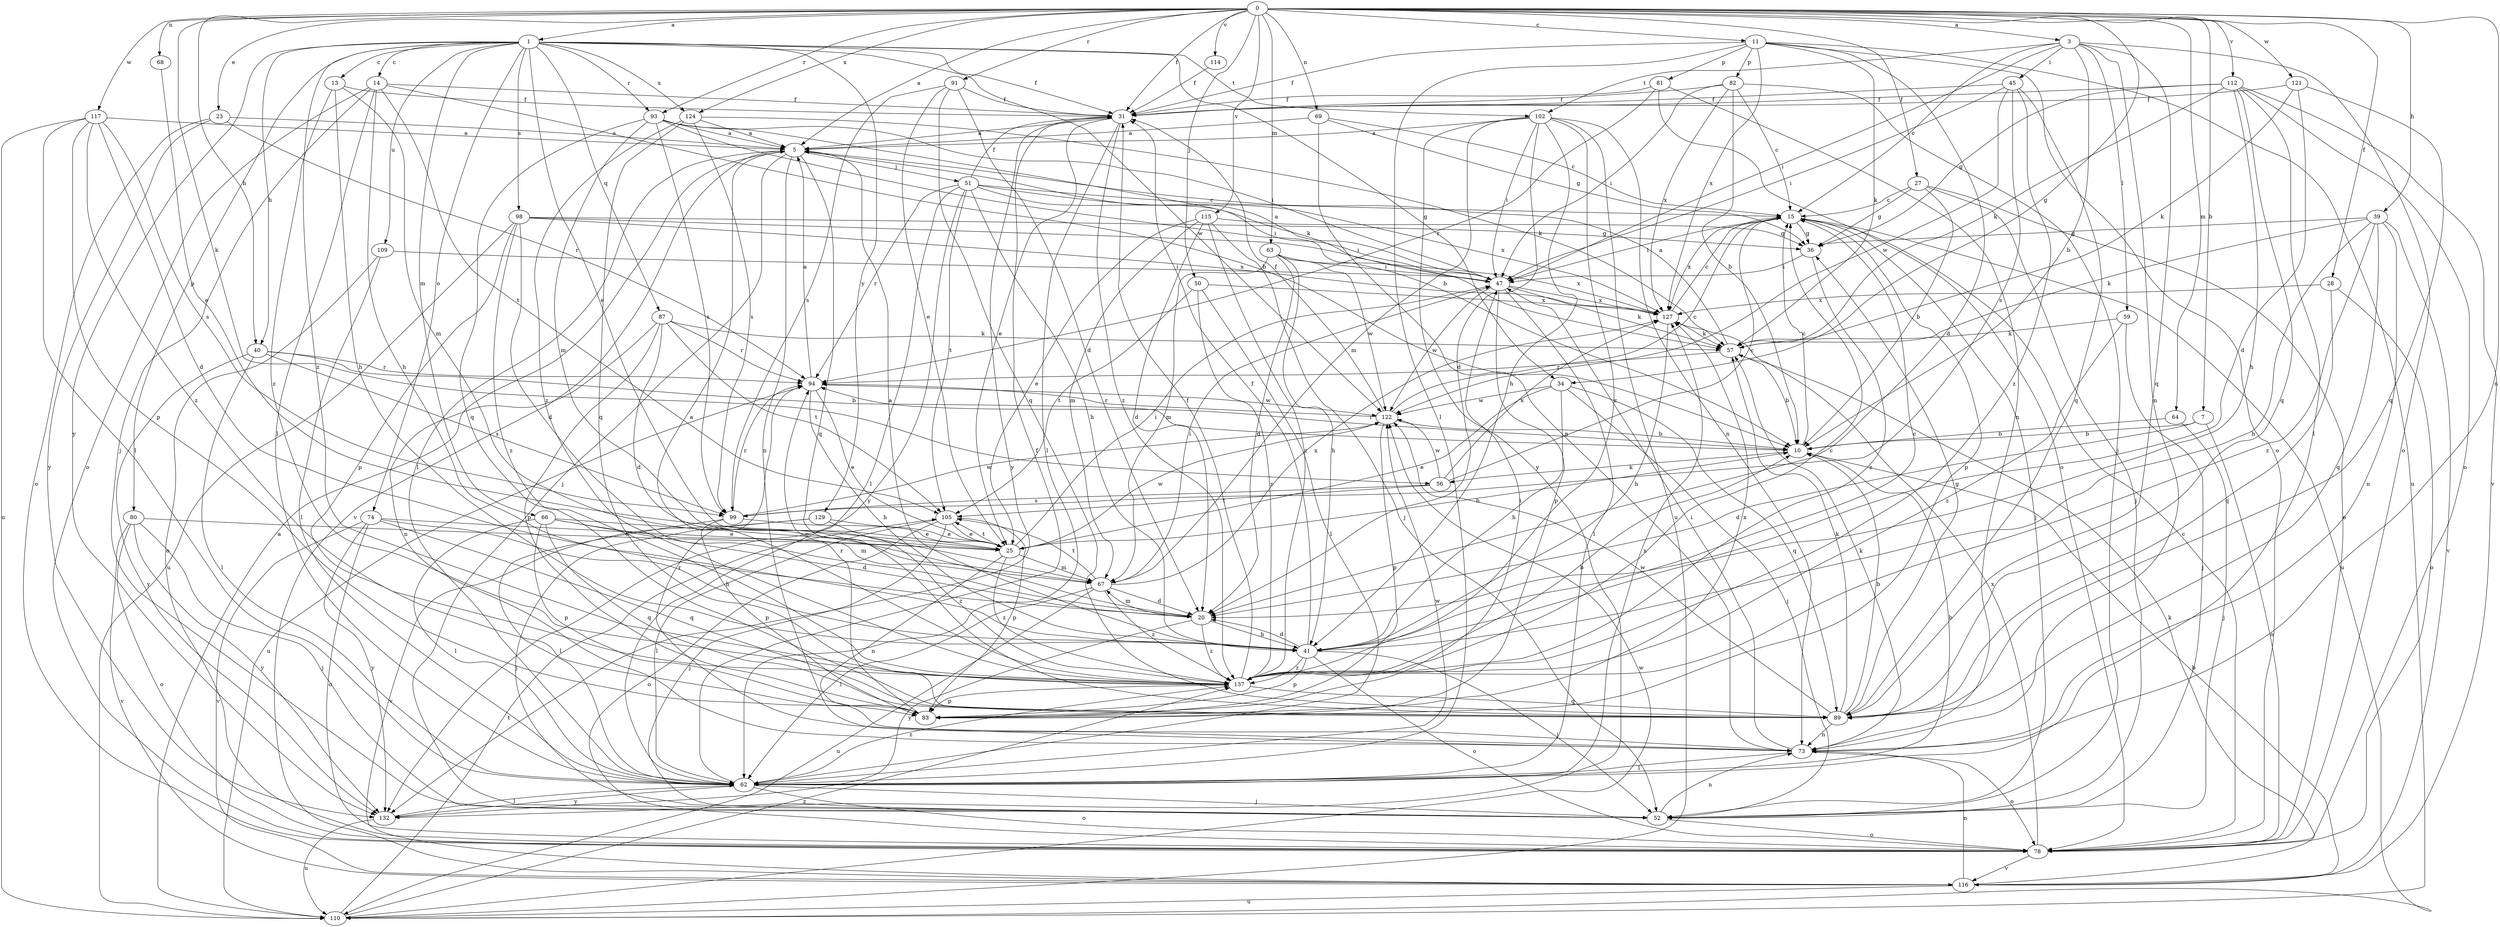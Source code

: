 strict digraph  {
0;
1;
3;
5;
7;
10;
11;
13;
14;
15;
20;
23;
25;
27;
28;
31;
34;
36;
39;
40;
41;
45;
47;
50;
51;
52;
56;
57;
59;
62;
63;
64;
66;
67;
68;
69;
73;
74;
78;
80;
81;
82;
83;
87;
89;
91;
93;
94;
98;
99;
102;
105;
109;
110;
112;
114;
115;
116;
117;
121;
122;
124;
127;
129;
132;
137;
0 -> 1  [label=a];
0 -> 3  [label=a];
0 -> 5  [label=a];
0 -> 7  [label=b];
0 -> 11  [label=c];
0 -> 23  [label=e];
0 -> 27  [label=f];
0 -> 28  [label=f];
0 -> 31  [label=f];
0 -> 34  [label=g];
0 -> 39  [label=h];
0 -> 40  [label=h];
0 -> 50  [label=j];
0 -> 56  [label=k];
0 -> 63  [label=m];
0 -> 64  [label=m];
0 -> 68  [label=n];
0 -> 69  [label=n];
0 -> 73  [label=n];
0 -> 91  [label=r];
0 -> 93  [label=r];
0 -> 112  [label=v];
0 -> 114  [label=v];
0 -> 115  [label=v];
0 -> 117  [label=w];
0 -> 121  [label=w];
0 -> 124  [label=x];
1 -> 13  [label=c];
1 -> 14  [label=c];
1 -> 25  [label=e];
1 -> 31  [label=f];
1 -> 34  [label=g];
1 -> 40  [label=h];
1 -> 66  [label=m];
1 -> 74  [label=o];
1 -> 80  [label=p];
1 -> 87  [label=q];
1 -> 93  [label=r];
1 -> 98  [label=s];
1 -> 102  [label=t];
1 -> 109  [label=u];
1 -> 122  [label=w];
1 -> 124  [label=x];
1 -> 129  [label=y];
1 -> 132  [label=y];
1 -> 137  [label=z];
3 -> 10  [label=b];
3 -> 15  [label=c];
3 -> 45  [label=i];
3 -> 47  [label=i];
3 -> 59  [label=l];
3 -> 73  [label=n];
3 -> 78  [label=o];
3 -> 89  [label=q];
3 -> 102  [label=t];
5 -> 51  [label=j];
5 -> 52  [label=j];
5 -> 62  [label=l];
5 -> 73  [label=n];
5 -> 89  [label=q];
5 -> 116  [label=v];
7 -> 10  [label=b];
7 -> 20  [label=d];
7 -> 78  [label=o];
10 -> 15  [label=c];
10 -> 56  [label=k];
10 -> 94  [label=r];
11 -> 20  [label=d];
11 -> 31  [label=f];
11 -> 57  [label=k];
11 -> 62  [label=l];
11 -> 78  [label=o];
11 -> 81  [label=p];
11 -> 82  [label=p];
11 -> 110  [label=u];
11 -> 127  [label=x];
13 -> 31  [label=f];
13 -> 41  [label=h];
13 -> 67  [label=m];
13 -> 137  [label=z];
14 -> 10  [label=b];
14 -> 31  [label=f];
14 -> 41  [label=h];
14 -> 52  [label=j];
14 -> 62  [label=l];
14 -> 78  [label=o];
14 -> 105  [label=t];
15 -> 36  [label=g];
15 -> 47  [label=i];
15 -> 52  [label=j];
15 -> 83  [label=p];
15 -> 110  [label=u];
15 -> 127  [label=x];
20 -> 41  [label=h];
20 -> 67  [label=m];
20 -> 132  [label=y];
20 -> 137  [label=z];
23 -> 5  [label=a];
23 -> 78  [label=o];
23 -> 94  [label=r];
23 -> 132  [label=y];
25 -> 10  [label=b];
25 -> 47  [label=i];
25 -> 67  [label=m];
25 -> 73  [label=n];
25 -> 105  [label=t];
25 -> 122  [label=w];
25 -> 137  [label=z];
27 -> 10  [label=b];
27 -> 15  [label=c];
27 -> 36  [label=g];
27 -> 52  [label=j];
27 -> 78  [label=o];
28 -> 78  [label=o];
28 -> 89  [label=q];
28 -> 127  [label=x];
31 -> 5  [label=a];
31 -> 25  [label=e];
31 -> 62  [label=l];
31 -> 132  [label=y];
31 -> 137  [label=z];
34 -> 25  [label=e];
34 -> 41  [label=h];
34 -> 52  [label=j];
34 -> 89  [label=q];
34 -> 122  [label=w];
36 -> 47  [label=i];
36 -> 137  [label=z];
39 -> 36  [label=g];
39 -> 41  [label=h];
39 -> 57  [label=k];
39 -> 73  [label=n];
39 -> 89  [label=q];
39 -> 116  [label=v];
39 -> 137  [label=z];
40 -> 10  [label=b];
40 -> 62  [label=l];
40 -> 94  [label=r];
40 -> 99  [label=s];
40 -> 132  [label=y];
41 -> 5  [label=a];
41 -> 15  [label=c];
41 -> 20  [label=d];
41 -> 31  [label=f];
41 -> 52  [label=j];
41 -> 78  [label=o];
41 -> 83  [label=p];
41 -> 137  [label=z];
45 -> 31  [label=f];
45 -> 47  [label=i];
45 -> 89  [label=q];
45 -> 99  [label=s];
45 -> 122  [label=w];
45 -> 137  [label=z];
47 -> 5  [label=a];
47 -> 57  [label=k];
47 -> 62  [label=l];
47 -> 83  [label=p];
47 -> 122  [label=w];
47 -> 127  [label=x];
50 -> 62  [label=l];
50 -> 105  [label=t];
50 -> 127  [label=x];
50 -> 137  [label=z];
51 -> 15  [label=c];
51 -> 31  [label=f];
51 -> 41  [label=h];
51 -> 47  [label=i];
51 -> 62  [label=l];
51 -> 94  [label=r];
51 -> 105  [label=t];
51 -> 127  [label=x];
51 -> 132  [label=y];
52 -> 73  [label=n];
52 -> 78  [label=o];
56 -> 15  [label=c];
56 -> 99  [label=s];
56 -> 105  [label=t];
56 -> 122  [label=w];
56 -> 127  [label=x];
57 -> 5  [label=a];
57 -> 10  [label=b];
57 -> 94  [label=r];
59 -> 52  [label=j];
59 -> 57  [label=k];
59 -> 137  [label=z];
62 -> 10  [label=b];
62 -> 31  [label=f];
62 -> 52  [label=j];
62 -> 78  [label=o];
62 -> 122  [label=w];
62 -> 127  [label=x];
62 -> 132  [label=y];
62 -> 137  [label=z];
63 -> 20  [label=d];
63 -> 41  [label=h];
63 -> 47  [label=i];
63 -> 67  [label=m];
63 -> 122  [label=w];
63 -> 127  [label=x];
64 -> 10  [label=b];
64 -> 52  [label=j];
66 -> 20  [label=d];
66 -> 25  [label=e];
66 -> 62  [label=l];
66 -> 67  [label=m];
66 -> 83  [label=p];
66 -> 89  [label=q];
67 -> 20  [label=d];
67 -> 47  [label=i];
67 -> 62  [label=l];
67 -> 105  [label=t];
67 -> 110  [label=u];
67 -> 127  [label=x];
67 -> 137  [label=z];
68 -> 25  [label=e];
69 -> 5  [label=a];
69 -> 15  [label=c];
69 -> 36  [label=g];
69 -> 73  [label=n];
73 -> 47  [label=i];
73 -> 57  [label=k];
73 -> 62  [label=l];
73 -> 78  [label=o];
73 -> 94  [label=r];
74 -> 25  [label=e];
74 -> 41  [label=h];
74 -> 78  [label=o];
74 -> 89  [label=q];
74 -> 116  [label=v];
74 -> 132  [label=y];
78 -> 15  [label=c];
78 -> 116  [label=v];
78 -> 127  [label=x];
80 -> 25  [label=e];
80 -> 52  [label=j];
80 -> 78  [label=o];
80 -> 116  [label=v];
80 -> 132  [label=y];
81 -> 31  [label=f];
81 -> 73  [label=n];
81 -> 78  [label=o];
81 -> 94  [label=r];
82 -> 10  [label=b];
82 -> 15  [label=c];
82 -> 31  [label=f];
82 -> 47  [label=i];
82 -> 52  [label=j];
82 -> 127  [label=x];
83 -> 47  [label=i];
83 -> 94  [label=r];
83 -> 127  [label=x];
87 -> 20  [label=d];
87 -> 57  [label=k];
87 -> 73  [label=n];
87 -> 83  [label=p];
87 -> 94  [label=r];
87 -> 105  [label=t];
89 -> 10  [label=b];
89 -> 36  [label=g];
89 -> 57  [label=k];
89 -> 73  [label=n];
89 -> 122  [label=w];
91 -> 20  [label=d];
91 -> 25  [label=e];
91 -> 31  [label=f];
91 -> 89  [label=q];
91 -> 99  [label=s];
93 -> 5  [label=a];
93 -> 10  [label=b];
93 -> 47  [label=i];
93 -> 57  [label=k];
93 -> 67  [label=m];
93 -> 89  [label=q];
93 -> 99  [label=s];
94 -> 5  [label=a];
94 -> 25  [label=e];
94 -> 41  [label=h];
94 -> 110  [label=u];
94 -> 122  [label=w];
98 -> 20  [label=d];
98 -> 36  [label=g];
98 -> 47  [label=i];
98 -> 83  [label=p];
98 -> 110  [label=u];
98 -> 127  [label=x];
98 -> 137  [label=z];
99 -> 25  [label=e];
99 -> 62  [label=l];
99 -> 83  [label=p];
99 -> 94  [label=r];
99 -> 122  [label=w];
102 -> 5  [label=a];
102 -> 20  [label=d];
102 -> 41  [label=h];
102 -> 47  [label=i];
102 -> 67  [label=m];
102 -> 73  [label=n];
102 -> 110  [label=u];
102 -> 132  [label=y];
102 -> 137  [label=z];
105 -> 25  [label=e];
105 -> 52  [label=j];
105 -> 62  [label=l];
105 -> 78  [label=o];
105 -> 83  [label=p];
109 -> 47  [label=i];
109 -> 62  [label=l];
109 -> 78  [label=o];
110 -> 5  [label=a];
110 -> 105  [label=t];
110 -> 122  [label=w];
110 -> 137  [label=z];
112 -> 31  [label=f];
112 -> 36  [label=g];
112 -> 41  [label=h];
112 -> 57  [label=k];
112 -> 62  [label=l];
112 -> 78  [label=o];
112 -> 89  [label=q];
112 -> 116  [label=v];
114 -> 31  [label=f];
115 -> 20  [label=d];
115 -> 25  [label=e];
115 -> 36  [label=g];
115 -> 52  [label=j];
115 -> 67  [label=m];
115 -> 137  [label=z];
116 -> 10  [label=b];
116 -> 57  [label=k];
116 -> 73  [label=n];
116 -> 110  [label=u];
117 -> 5  [label=a];
117 -> 20  [label=d];
117 -> 62  [label=l];
117 -> 83  [label=p];
117 -> 99  [label=s];
117 -> 110  [label=u];
117 -> 137  [label=z];
121 -> 20  [label=d];
121 -> 31  [label=f];
121 -> 57  [label=k];
121 -> 89  [label=q];
122 -> 10  [label=b];
122 -> 15  [label=c];
122 -> 31  [label=f];
122 -> 83  [label=p];
122 -> 94  [label=r];
124 -> 5  [label=a];
124 -> 57  [label=k];
124 -> 89  [label=q];
124 -> 99  [label=s];
124 -> 137  [label=z];
127 -> 15  [label=c];
127 -> 41  [label=h];
127 -> 57  [label=k];
129 -> 25  [label=e];
129 -> 52  [label=j];
129 -> 116  [label=v];
129 -> 137  [label=z];
132 -> 62  [label=l];
132 -> 110  [label=u];
137 -> 5  [label=a];
137 -> 10  [label=b];
137 -> 15  [label=c];
137 -> 31  [label=f];
137 -> 83  [label=p];
137 -> 89  [label=q];
}
